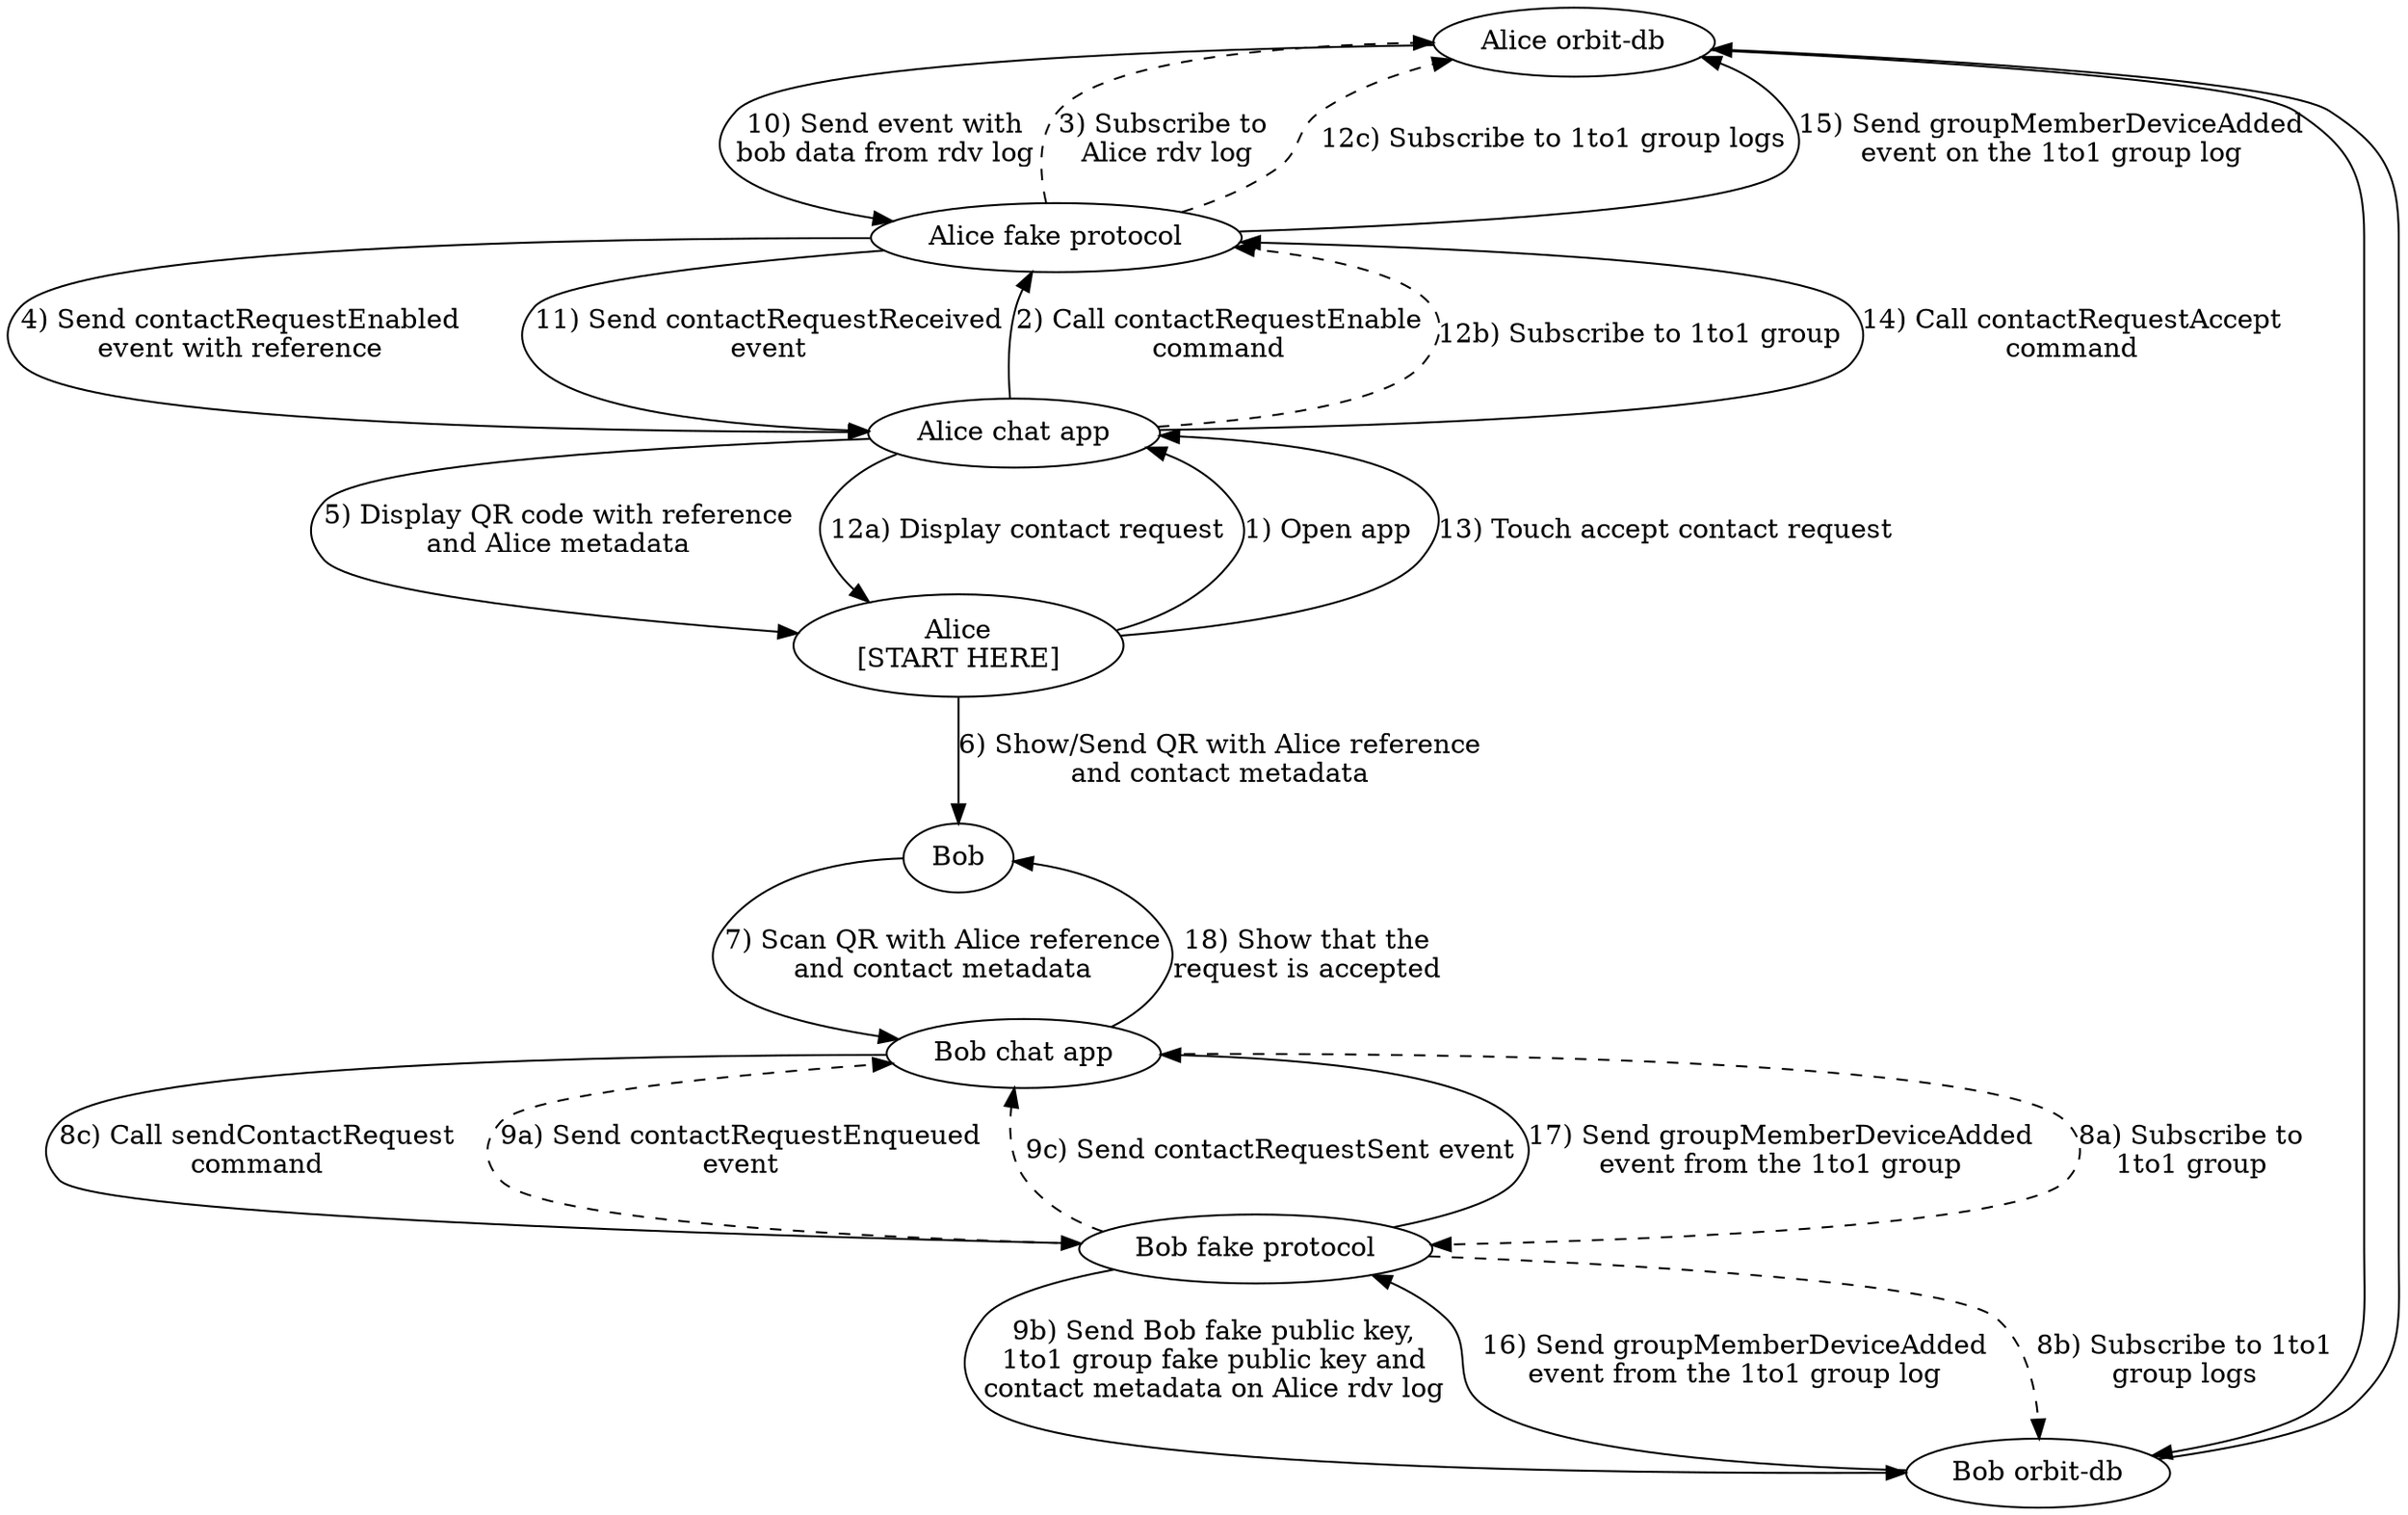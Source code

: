 digraph chatmvp {
	aorbitdb [label="Alice orbit-db"]
	aprotocol [label="Alice fake protocol"]
	achat [label="Alice chat app"]
	borbitdb [label="Bob orbit-db"]
	bprotocol [label="Bob fake protocol"]
	bchat [label="Bob chat app"]
	a [label="Alice\n[START HERE]"]
	b [label="Bob"]

	# Subscribtion and events transmission (protocol <-> orbit) on account group are ignored
	# 1to1 group is the group between alice and bob
	# rdv log is an orbitdb log used to fake the rendezvous point
	# dashed = do not follow while reading the full flow
	# all things that are not essential to the e2e contact request process are ignored, for example the fact that groupMessageSubscribe is called at the same time as groupMetadataSubscribe
	# only shows the case where Alice accepts the request

	aorbitdb -> borbitdb
	borbitdb -> aorbitdb

	a -> b [label="6) Show/Send QR with Alice reference\nand contact metadata"]
	b -> bchat [label="7) Scan QR with Alice reference\nand contact metadata"]
	bchat -> bprotocol [label="8c) Call sendContactRequest\ncommand"]
	bprotocol -> borbitdb [label="9b) Send Bob fake public key,\n1to1 group fake public key and\ncontact metadata on Alice rdv log"]
	bchat -> bprotocol [style="dashed" label="8a) Subscribe to\n1to1 group"]
	bprotocol -> bchat [style="dashed" label="9a) Send contactRequestEnqueued\nevent"]
	bprotocol -> bchat [style="dashed" label="9c) Send contactRequestSent event"]
	bprotocol -> borbitdb [style="dashed" label="8b) Subscribe to 1to1\ngroup logs"]
	borbitdb -> bprotocol [label="16) Send groupMemberDeviceAdded\nevent from the 1to1 group log"]
	bprotocol -> bchat [label="17) Send groupMemberDeviceAdded\nevent from the 1to1 group"]
	bchat -> b [label="18) Show that the\nrequest is accepted"]

	a -> achat [label="1) Open app"]
	achat -> aprotocol [label="2) Call contactRequestEnable\ncommand"]
	aprotocol -> achat [label="4) Send contactRequestEnabled\nevent with reference"]
	achat -> a [label="5) Display QR code with reference\nand Alice metadata"]
	aprotocol -> aorbitdb [style="dashed" label="3) Subscribe to \nAlice rdv log"]
	aorbitdb -> aprotocol [label="10) Send event with\nbob data from rdv log"]
	aprotocol -> achat [label="11) Send contactRequestReceived\nevent"]
	achat -> aprotocol [style="dashed" label="12b) Subscribe to 1to1 group"]
	aprotocol -> aorbitdb [style="dashed" label="12c) Subscribe to 1to1 group logs"]
	achat -> a [label="12a) Display contact request"]
	a -> achat [label="13) Touch accept contact request"]
	achat -> aprotocol [label="14) Call contactRequestAccept\ncommand"]
	aprotocol -> aorbitdb [label="15) Send groupMemberDeviceAdded\nevent on the 1to1 group log"]
}
